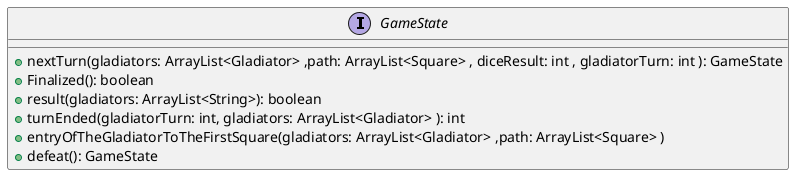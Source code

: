 @startuml
interface GameState {
    +nextTurn(gladiators: ArrayList<Gladiator> ,path: ArrayList<Square> , diceResult: int , gladiatorTurn: int ): GameState
    +Finalized(): boolean
    +result(gladiators: ArrayList<String>): boolean
    +turnEnded(gladiatorTurn: int, gladiators: ArrayList<Gladiator> ): int
    +entryOfTheGladiatorToTheFirstSquare(gladiators: ArrayList<Gladiator> ,path: ArrayList<Square> )
    +defeat(): GameState
}
@enduml
